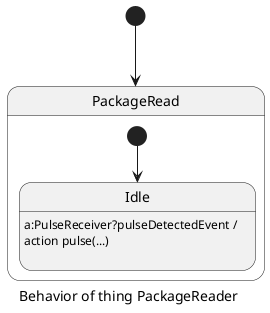 @startuml
skinparam defaultTextAlignment left
caption Behavior of thing PackageReader
[*] --> PackageRead
state PackageRead{
state Idle{
	Idle : a:PulseReceiver?pulseDetectedEvent / \naction pulse(...)\n
}
[*] --> Idle
}
@enduml

